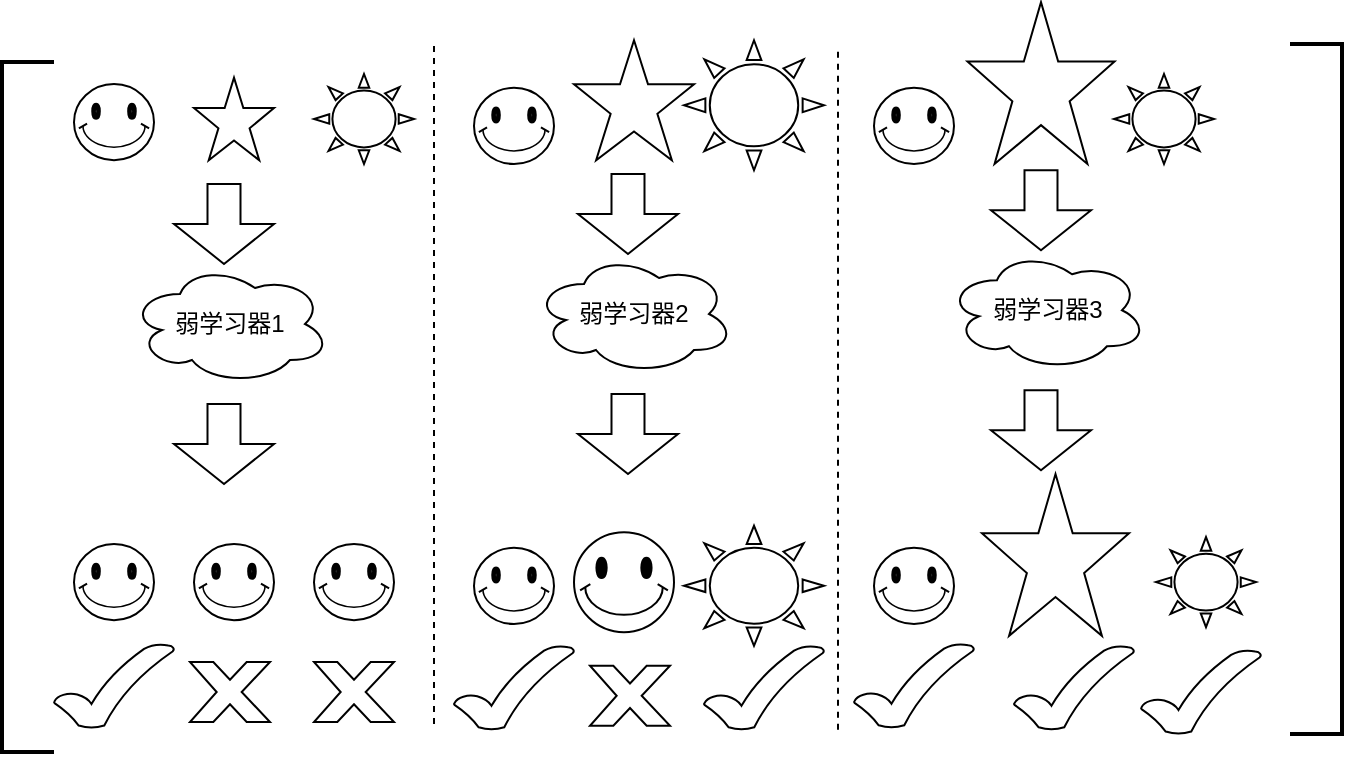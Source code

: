 <mxfile version="21.6.3" type="github">
  <diagram name="第 1 页" id="B7xcITIM5PPK4M47ZsxW">
    <mxGraphModel dx="1134" dy="506" grid="0" gridSize="10" guides="1" tooltips="1" connect="1" arrows="1" fold="1" page="1" pageScale="1" pageWidth="827" pageHeight="1169" math="0" shadow="0">
      <root>
        <mxCell id="0" />
        <mxCell id="1" parent="0" />
        <mxCell id="02LZuqozXuRR8rzIx36Y-1" value="" style="verticalLabelPosition=bottom;verticalAlign=top;html=1;shape=mxgraph.basic.smiley" vertex="1" parent="1">
          <mxGeometry x="80" y="80" width="40" height="38.13" as="geometry" />
        </mxCell>
        <mxCell id="02LZuqozXuRR8rzIx36Y-2" value="" style="verticalLabelPosition=bottom;verticalAlign=top;html=1;shape=mxgraph.basic.star" vertex="1" parent="1">
          <mxGeometry x="140" y="76.88" width="40" height="41.25" as="geometry" />
        </mxCell>
        <mxCell id="02LZuqozXuRR8rzIx36Y-3" value="" style="verticalLabelPosition=bottom;verticalAlign=top;html=1;shape=mxgraph.basic.sun" vertex="1" parent="1">
          <mxGeometry x="200" y="75" width="50" height="45" as="geometry" />
        </mxCell>
        <mxCell id="02LZuqozXuRR8rzIx36Y-6" value="" style="html=1;shadow=0;dashed=0;align=center;verticalAlign=middle;shape=mxgraph.arrows2.arrow;dy=0.67;dx=20;notch=0;direction=south;" vertex="1" parent="1">
          <mxGeometry x="130" y="130" width="50" height="40" as="geometry" />
        </mxCell>
        <mxCell id="02LZuqozXuRR8rzIx36Y-7" value="弱学习器1" style="ellipse;shape=cloud;whiteSpace=wrap;html=1;align=center;" vertex="1" parent="1">
          <mxGeometry x="108" y="170" width="100" height="60" as="geometry" />
        </mxCell>
        <mxCell id="02LZuqozXuRR8rzIx36Y-8" value="" style="html=1;shadow=0;dashed=0;align=center;verticalAlign=middle;shape=mxgraph.arrows2.arrow;dy=0.67;dx=20;notch=0;direction=south;" vertex="1" parent="1">
          <mxGeometry x="130" y="240" width="50" height="40" as="geometry" />
        </mxCell>
        <mxCell id="02LZuqozXuRR8rzIx36Y-9" value="" style="verticalLabelPosition=bottom;verticalAlign=top;html=1;shape=mxgraph.basic.smiley" vertex="1" parent="1">
          <mxGeometry x="80" y="310" width="40" height="38.13" as="geometry" />
        </mxCell>
        <mxCell id="02LZuqozXuRR8rzIx36Y-10" value="" style="verticalLabelPosition=bottom;verticalAlign=top;html=1;shape=mxgraph.basic.smiley" vertex="1" parent="1">
          <mxGeometry x="140" y="310" width="40" height="38.13" as="geometry" />
        </mxCell>
        <mxCell id="02LZuqozXuRR8rzIx36Y-11" value="" style="verticalLabelPosition=bottom;verticalAlign=top;html=1;shape=mxgraph.basic.smiley" vertex="1" parent="1">
          <mxGeometry x="200" y="310" width="40" height="38.13" as="geometry" />
        </mxCell>
        <mxCell id="02LZuqozXuRR8rzIx36Y-12" value="" style="verticalLabelPosition=bottom;verticalAlign=top;html=1;shape=mxgraph.basic.tick" vertex="1" parent="1">
          <mxGeometry x="70" y="360" width="60" height="42" as="geometry" />
        </mxCell>
        <mxCell id="02LZuqozXuRR8rzIx36Y-13" value="" style="verticalLabelPosition=bottom;verticalAlign=top;html=1;shape=mxgraph.basic.x" vertex="1" parent="1">
          <mxGeometry x="200" y="369" width="40" height="30" as="geometry" />
        </mxCell>
        <mxCell id="02LZuqozXuRR8rzIx36Y-14" value="" style="verticalLabelPosition=bottom;verticalAlign=top;html=1;shape=mxgraph.basic.x" vertex="1" parent="1">
          <mxGeometry x="138" y="369" width="40" height="30" as="geometry" />
        </mxCell>
        <mxCell id="02LZuqozXuRR8rzIx36Y-46" value="" style="verticalLabelPosition=bottom;verticalAlign=top;html=1;shape=mxgraph.basic.smiley" vertex="1" parent="1">
          <mxGeometry x="280" y="81.88" width="40" height="38.13" as="geometry" />
        </mxCell>
        <mxCell id="02LZuqozXuRR8rzIx36Y-47" value="" style="verticalLabelPosition=bottom;verticalAlign=top;html=1;shape=mxgraph.basic.star" vertex="1" parent="1">
          <mxGeometry x="330" y="58.13" width="60" height="60" as="geometry" />
        </mxCell>
        <mxCell id="02LZuqozXuRR8rzIx36Y-48" value="" style="verticalLabelPosition=bottom;verticalAlign=top;html=1;shape=mxgraph.basic.sun" vertex="1" parent="1">
          <mxGeometry x="385" y="300.88" width="70" height="60" as="geometry" />
        </mxCell>
        <mxCell id="02LZuqozXuRR8rzIx36Y-52" value="" style="verticalLabelPosition=bottom;verticalAlign=top;html=1;shape=mxgraph.basic.smiley" vertex="1" parent="1">
          <mxGeometry x="280" y="311.88" width="40" height="38.13" as="geometry" />
        </mxCell>
        <mxCell id="02LZuqozXuRR8rzIx36Y-53" value="" style="verticalLabelPosition=bottom;verticalAlign=top;html=1;shape=mxgraph.basic.smiley" vertex="1" parent="1">
          <mxGeometry x="330" y="304.07" width="50" height="50" as="geometry" />
        </mxCell>
        <mxCell id="02LZuqozXuRR8rzIx36Y-55" value="" style="verticalLabelPosition=bottom;verticalAlign=top;html=1;shape=mxgraph.basic.tick" vertex="1" parent="1">
          <mxGeometry x="270" y="360.88" width="60" height="42" as="geometry" />
        </mxCell>
        <mxCell id="02LZuqozXuRR8rzIx36Y-57" value="" style="verticalLabelPosition=bottom;verticalAlign=top;html=1;shape=mxgraph.basic.x" vertex="1" parent="1">
          <mxGeometry x="338" y="370.88" width="40" height="30" as="geometry" />
        </mxCell>
        <mxCell id="02LZuqozXuRR8rzIx36Y-58" value="" style="verticalLabelPosition=bottom;verticalAlign=top;html=1;shape=mxgraph.basic.smiley" vertex="1" parent="1">
          <mxGeometry x="480" y="81.88" width="40" height="38.13" as="geometry" />
        </mxCell>
        <mxCell id="02LZuqozXuRR8rzIx36Y-60" value="" style="verticalLabelPosition=bottom;verticalAlign=top;html=1;shape=mxgraph.basic.sun" vertex="1" parent="1">
          <mxGeometry x="600" y="75" width="50" height="45" as="geometry" />
        </mxCell>
        <mxCell id="02LZuqozXuRR8rzIx36Y-64" value="" style="verticalLabelPosition=bottom;verticalAlign=top;html=1;shape=mxgraph.basic.smiley" vertex="1" parent="1">
          <mxGeometry x="480" y="311.88" width="40" height="38.13" as="geometry" />
        </mxCell>
        <mxCell id="02LZuqozXuRR8rzIx36Y-67" value="" style="verticalLabelPosition=bottom;verticalAlign=top;html=1;shape=mxgraph.basic.tick" vertex="1" parent="1">
          <mxGeometry x="470" y="359.88" width="60" height="42" as="geometry" />
        </mxCell>
        <mxCell id="02LZuqozXuRR8rzIx36Y-70" value="" style="endArrow=none;dashed=1;html=1;rounded=0;" edge="1" parent="1">
          <mxGeometry width="50" height="50" relative="1" as="geometry">
            <mxPoint x="260" y="400" as="sourcePoint" />
            <mxPoint x="260" y="60" as="targetPoint" />
          </mxGeometry>
        </mxCell>
        <mxCell id="02LZuqozXuRR8rzIx36Y-71" value="" style="endArrow=none;dashed=1;html=1;rounded=0;" edge="1" parent="1">
          <mxGeometry width="50" height="50" relative="1" as="geometry">
            <mxPoint x="462" y="402.88" as="sourcePoint" />
            <mxPoint x="462" y="62.88" as="targetPoint" />
          </mxGeometry>
        </mxCell>
        <mxCell id="02LZuqozXuRR8rzIx36Y-73" value="" style="verticalLabelPosition=bottom;verticalAlign=top;html=1;shape=mxgraph.basic.sun" vertex="1" parent="1">
          <mxGeometry x="385" y="58.13" width="70" height="64.99" as="geometry" />
        </mxCell>
        <mxCell id="02LZuqozXuRR8rzIx36Y-75" value="" style="verticalLabelPosition=bottom;verticalAlign=top;html=1;shape=mxgraph.basic.tick" vertex="1" parent="1">
          <mxGeometry x="395" y="360.88" width="60" height="42" as="geometry" />
        </mxCell>
        <mxCell id="02LZuqozXuRR8rzIx36Y-76" value="" style="verticalLabelPosition=bottom;verticalAlign=top;html=1;shape=mxgraph.basic.star" vertex="1" parent="1">
          <mxGeometry x="526.75" y="39.08" width="73.5" height="80.93" as="geometry" />
        </mxCell>
        <mxCell id="02LZuqozXuRR8rzIx36Y-77" value="" style="verticalLabelPosition=bottom;verticalAlign=top;html=1;shape=mxgraph.basic.sun" vertex="1" parent="1">
          <mxGeometry x="621" y="306.56" width="50" height="45" as="geometry" />
        </mxCell>
        <mxCell id="02LZuqozXuRR8rzIx36Y-79" value="" style="html=1;shadow=0;dashed=0;align=center;verticalAlign=middle;shape=mxgraph.arrows2.arrow;dy=0.67;dx=20;notch=0;direction=south;" vertex="1" parent="1">
          <mxGeometry x="332" y="125" width="50" height="40" as="geometry" />
        </mxCell>
        <mxCell id="02LZuqozXuRR8rzIx36Y-80" value="弱学习器2" style="ellipse;shape=cloud;whiteSpace=wrap;html=1;align=center;" vertex="1" parent="1">
          <mxGeometry x="310" y="165" width="100" height="60" as="geometry" />
        </mxCell>
        <mxCell id="02LZuqozXuRR8rzIx36Y-81" value="" style="html=1;shadow=0;dashed=0;align=center;verticalAlign=middle;shape=mxgraph.arrows2.arrow;dy=0.67;dx=20;notch=0;direction=south;" vertex="1" parent="1">
          <mxGeometry x="332" y="235" width="50" height="40" as="geometry" />
        </mxCell>
        <mxCell id="02LZuqozXuRR8rzIx36Y-82" value="" style="html=1;shadow=0;dashed=0;align=center;verticalAlign=middle;shape=mxgraph.arrows2.arrow;dy=0.67;dx=20;notch=0;direction=south;" vertex="1" parent="1">
          <mxGeometry x="538.5" y="123.12" width="50" height="40" as="geometry" />
        </mxCell>
        <mxCell id="02LZuqozXuRR8rzIx36Y-83" value="弱学习器3" style="ellipse;shape=cloud;whiteSpace=wrap;html=1;align=center;" vertex="1" parent="1">
          <mxGeometry x="516.5" y="163.12" width="100" height="60" as="geometry" />
        </mxCell>
        <mxCell id="02LZuqozXuRR8rzIx36Y-84" value="" style="html=1;shadow=0;dashed=0;align=center;verticalAlign=middle;shape=mxgraph.arrows2.arrow;dy=0.67;dx=20;notch=0;direction=south;" vertex="1" parent="1">
          <mxGeometry x="538.5" y="233.12" width="50" height="40" as="geometry" />
        </mxCell>
        <mxCell id="02LZuqozXuRR8rzIx36Y-85" value="" style="verticalLabelPosition=bottom;verticalAlign=top;html=1;shape=mxgraph.basic.tick" vertex="1" parent="1">
          <mxGeometry x="550" y="360.88" width="60" height="42" as="geometry" />
        </mxCell>
        <mxCell id="02LZuqozXuRR8rzIx36Y-86" value="" style="verticalLabelPosition=bottom;verticalAlign=top;html=1;shape=mxgraph.basic.tick" vertex="1" parent="1">
          <mxGeometry x="613.5" y="363" width="60" height="42" as="geometry" />
        </mxCell>
        <mxCell id="02LZuqozXuRR8rzIx36Y-87" value="" style="verticalLabelPosition=bottom;verticalAlign=top;html=1;shape=mxgraph.basic.star" vertex="1" parent="1">
          <mxGeometry x="534" y="275" width="73.5" height="80.93" as="geometry" />
        </mxCell>
        <mxCell id="02LZuqozXuRR8rzIx36Y-88" value="" style="strokeWidth=2;html=1;shape=mxgraph.flowchart.annotation_1;align=left;pointerEvents=1;" vertex="1" parent="1">
          <mxGeometry x="44" y="69" width="26" height="345" as="geometry" />
        </mxCell>
        <mxCell id="02LZuqozXuRR8rzIx36Y-93" value="" style="strokeWidth=2;html=1;shape=mxgraph.flowchart.annotation_1;align=left;pointerEvents=1;direction=west;" vertex="1" parent="1">
          <mxGeometry x="688" y="60" width="26" height="345" as="geometry" />
        </mxCell>
      </root>
    </mxGraphModel>
  </diagram>
</mxfile>
